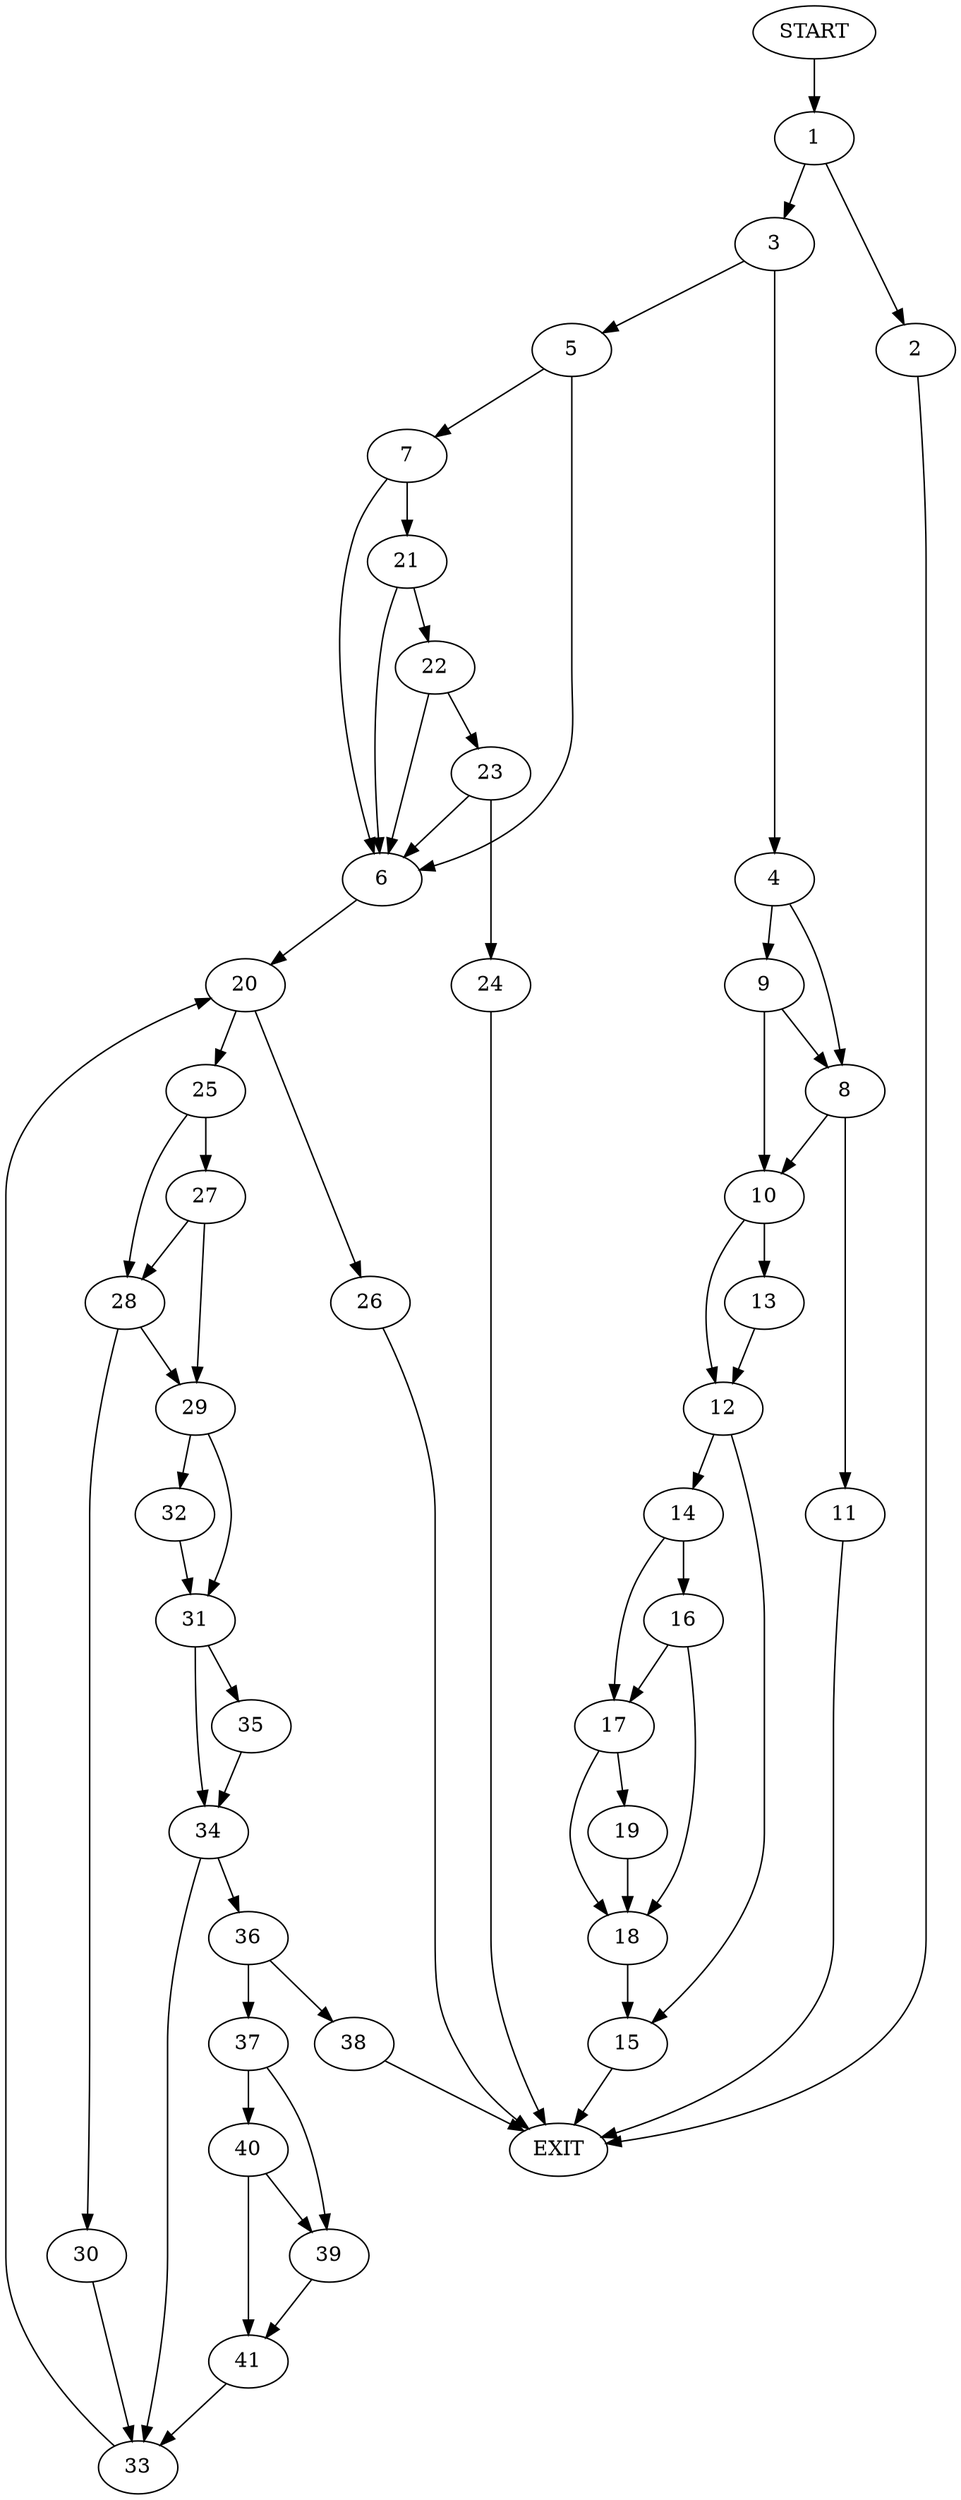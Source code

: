 digraph {
0 [label="START"]
42 [label="EXIT"]
0 -> 1
1 -> 2
1 -> 3
3 -> 4
3 -> 5
2 -> 42
5 -> 6
5 -> 7
4 -> 8
4 -> 9
9 -> 10
9 -> 8
8 -> 10
8 -> 11
10 -> 12
10 -> 13
11 -> 42
13 -> 12
12 -> 14
12 -> 15
15 -> 42
14 -> 16
14 -> 17
16 -> 18
16 -> 17
17 -> 19
17 -> 18
18 -> 15
19 -> 18
6 -> 20
7 -> 6
7 -> 21
21 -> 6
21 -> 22
22 -> 6
22 -> 23
23 -> 6
23 -> 24
24 -> 42
20 -> 25
20 -> 26
26 -> 42
25 -> 27
25 -> 28
27 -> 28
27 -> 29
28 -> 29
28 -> 30
29 -> 31
29 -> 32
30 -> 33
33 -> 20
31 -> 34
31 -> 35
32 -> 31
34 -> 33
34 -> 36
35 -> 34
36 -> 37
36 -> 38
38 -> 42
37 -> 39
37 -> 40
39 -> 41
40 -> 39
40 -> 41
41 -> 33
}
